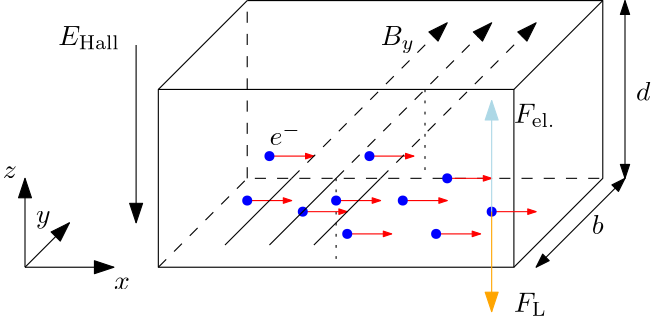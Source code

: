 <?xml version="1.0"?>
<!DOCTYPE ipe SYSTEM "ipe.dtd">
<ipe version="70005" creator="Ipe 7.1.5">
<info created="D:20141118205217" modified="D:20141119142919"/>
<ipestyle name="basic">
<symbol name="arrow/arc(spx)">
<path stroke="sym-stroke" fill="sym-stroke" pen="sym-pen">
0 0 m
-1 0.333 l
-1 -0.333 l
h
</path>
</symbol>
<symbol name="arrow/farc(spx)">
<path stroke="sym-stroke" fill="white" pen="sym-pen">
0 0 m
-1 0.333 l
-1 -0.333 l
h
</path>
</symbol>
<symbol name="mark/circle(sx)" transformations="translations">
<path fill="sym-stroke">
0.6 0 0 0.6 0 0 e
0.4 0 0 0.4 0 0 e
</path>
</symbol>
<symbol name="mark/disk(sx)" transformations="translations">
<path fill="sym-stroke">
0.6 0 0 0.6 0 0 e
</path>
</symbol>
<symbol name="mark/fdisk(sfx)" transformations="translations">
<group>
<path fill="sym-fill">
0.5 0 0 0.5 0 0 e
</path>
<path fill="sym-stroke" fillrule="eofill">
0.6 0 0 0.6 0 0 e
0.4 0 0 0.4 0 0 e
</path>
</group>
</symbol>
<symbol name="mark/box(sx)" transformations="translations">
<path fill="sym-stroke" fillrule="eofill">
-0.6 -0.6 m
0.6 -0.6 l
0.6 0.6 l
-0.6 0.6 l
h
-0.4 -0.4 m
0.4 -0.4 l
0.4 0.4 l
-0.4 0.4 l
h
</path>
</symbol>
<symbol name="mark/square(sx)" transformations="translations">
<path fill="sym-stroke">
-0.6 -0.6 m
0.6 -0.6 l
0.6 0.6 l
-0.6 0.6 l
h
</path>
</symbol>
<symbol name="mark/fsquare(sfx)" transformations="translations">
<group>
<path fill="sym-fill">
-0.5 -0.5 m
0.5 -0.5 l
0.5 0.5 l
-0.5 0.5 l
h
</path>
<path fill="sym-stroke" fillrule="eofill">
-0.6 -0.6 m
0.6 -0.6 l
0.6 0.6 l
-0.6 0.6 l
h
-0.4 -0.4 m
0.4 -0.4 l
0.4 0.4 l
-0.4 0.4 l
h
</path>
</group>
</symbol>
<symbol name="mark/cross(sx)" transformations="translations">
<group>
<path fill="sym-stroke">
-0.43 -0.57 m
0.57 0.43 l
0.43 0.57 l
-0.57 -0.43 l
h
</path>
<path fill="sym-stroke">
-0.43 0.57 m
0.57 -0.43 l
0.43 -0.57 l
-0.57 0.43 l
h
</path>
</group>
</symbol>
<symbol name="arrow/fnormal(spx)">
<path stroke="sym-stroke" fill="white" pen="sym-pen">
0 0 m
-1 0.333 l
-1 -0.333 l
h
</path>
</symbol>
<symbol name="arrow/pointed(spx)">
<path stroke="sym-stroke" fill="sym-stroke" pen="sym-pen">
0 0 m
-1 0.333 l
-0.8 0 l
-1 -0.333 l
h
</path>
</symbol>
<symbol name="arrow/fpointed(spx)">
<path stroke="sym-stroke" fill="white" pen="sym-pen">
0 0 m
-1 0.333 l
-0.8 0 l
-1 -0.333 l
h
</path>
</symbol>
<symbol name="arrow/linear(spx)">
<path stroke="sym-stroke" pen="sym-pen">
-1 0.333 m
0 0 l
-1 -0.333 l
</path>
</symbol>
<symbol name="arrow/fdouble(spx)">
<path stroke="sym-stroke" fill="white" pen="sym-pen">
0 0 m
-1 0.333 l
-1 -0.333 l
h
-1 0 m
-2 0.333 l
-2 -0.333 l
h
</path>
</symbol>
<symbol name="arrow/double(spx)">
<path stroke="sym-stroke" fill="sym-stroke" pen="sym-pen">
0 0 m
-1 0.333 l
-1 -0.333 l
h
-1 0 m
-2 0.333 l
-2 -0.333 l
h
</path>
</symbol>
<pen name="heavier" value="0.8"/>
<pen name="fat" value="1.2"/>
<pen name="ultrafat" value="2"/>
<symbolsize name="large" value="5"/>
<symbolsize name="small" value="2"/>
<symbolsize name="tiny" value="1.1"/>
<arrowsize name="large" value="10"/>
<arrowsize name="small" value="5"/>
<arrowsize name="tiny" value="3"/>
<color name="red" value="1 0 0"/>
<color name="green" value="0 1 0"/>
<color name="blue" value="0 0 1"/>
<color name="yellow" value="1 1 0"/>
<color name="orange" value="1 0.647 0"/>
<color name="gold" value="1 0.843 0"/>
<color name="purple" value="0.627 0.125 0.941"/>
<color name="gray" value="0.745"/>
<color name="brown" value="0.647 0.165 0.165"/>
<color name="navy" value="0 0 0.502"/>
<color name="pink" value="1 0.753 0.796"/>
<color name="seagreen" value="0.18 0.545 0.341"/>
<color name="turquoise" value="0.251 0.878 0.816"/>
<color name="violet" value="0.933 0.51 0.933"/>
<color name="darkblue" value="0 0 0.545"/>
<color name="darkcyan" value="0 0.545 0.545"/>
<color name="darkgray" value="0.663"/>
<color name="darkgreen" value="0 0.392 0"/>
<color name="darkmagenta" value="0.545 0 0.545"/>
<color name="darkorange" value="1 0.549 0"/>
<color name="darkred" value="0.545 0 0"/>
<color name="lightblue" value="0.678 0.847 0.902"/>
<color name="lightcyan" value="0.878 1 1"/>
<color name="lightgray" value="0.827"/>
<color name="lightgreen" value="0.565 0.933 0.565"/>
<color name="lightyellow" value="1 1 0.878"/>
<dashstyle name="dashed" value="[4] 0"/>
<dashstyle name="dotted" value="[1 3] 0"/>
<dashstyle name="dash dotted" value="[4 2 1 2] 0"/>
<dashstyle name="dash dot dotted" value="[4 2 1 2 1 2] 0"/>
<textsize name="large" value="\large"/>
<textsize name="Large" value="\Large"/>
<textsize name="LARGE" value="\LARGE"/>
<textsize name="huge" value="\huge"/>
<textsize name="Huge" value="\Huge"/>
<textsize name="small" value="\small"/>
<textsize name="footnote" value="\footnotesize"/>
<textsize name="tiny" value="\tiny"/>
<textstyle name="center" begin="\begin{center}" end="\end{center}"/>
<textstyle name="itemize" begin="\begin{itemize}" end="\end{itemize}"/>
<textstyle name="item" begin="\begin{itemize}\item{}" end="\end{itemize}"/>
<gridsize name="4 pts" value="4"/>
<gridsize name="8 pts (~3 mm)" value="8"/>
<gridsize name="16 pts (~6 mm)" value="16"/>
<gridsize name="32 pts (~12 mm)" value="32"/>
<gridsize name="10 pts (~3.5 mm)" value="10"/>
<gridsize name="20 pts (~7 mm)" value="20"/>
<gridsize name="14 pts (~5 mm)" value="14"/>
<gridsize name="28 pts (~10 mm)" value="28"/>
<gridsize name="56 pts (~20 mm)" value="56"/>
<anglesize name="90 deg" value="90"/>
<anglesize name="60 deg" value="60"/>
<anglesize name="45 deg" value="45"/>
<anglesize name="30 deg" value="30"/>
<anglesize name="22.5 deg" value="22.5"/>
<tiling name="falling" angle="-60" step="4" width="1"/>
<tiling name="rising" angle="30" step="4" width="1"/>
</ipestyle>
<page>
<layer name="alpha"/>
<view layers="alpha" active="alpha"/>
<path layer="alpha" stroke="black">
224 640 m
224 576 l
352 576 l
352 640 l
h
</path>
<path stroke="black">
384 672 m
352 640 l
</path>
<path stroke="black">
256 672 m
224 640 l
</path>
<path stroke="black" dash="dashed">
224 576 m
256 608 l
384 608 l
</path>
<path stroke="black" dash="dashed">
256 608 m
256 672 l
</path>
<path stroke="black">
256 672 m
384 672 l
384 608 l
352 576 l
</path>
<path stroke="black" dash="dotted">
288 608 m
288 576 l
</path>
<path stroke="black" dash="dotted">
320 640 m
320 608 l
</path>
<text matrix="1 0 0 1 -48 -24" transformations="translations" pos="352 680" stroke="black" type="label" width="12.346" height="6.808" depth="2.85" valign="baseline">$B_y$</text>
<path matrix="1 0 0 1 152 -104" stroke="red" arrow="normal/tiny">
176 712 m
192 712 l
</path>
<use matrix="1 0 0 1 64 -8" name="mark/disk(sx)" pos="264 616" size="normal" stroke="blue"/>
<path matrix="1 0 0 1 88 -96" stroke="red" arrow="normal/tiny">
176 712 m
192 712 l
</path>
<use name="mark/disk(sx)" pos="264 616" size="normal" stroke="blue"/>
<path matrix="1 0 0 1 136 -112" stroke="red" arrow="normal/tiny">
176 712 m
192 712 l
</path>
<use matrix="1 0 0 1 48 -16" name="mark/disk(sx)" pos="264 616" size="normal" stroke="blue"/>
<path matrix="1 0 0 1 112 -112" stroke="red" arrow="normal/tiny">
176 712 m
192 712 l
</path>
<use matrix="1 0 0 1 24 -16" name="mark/disk(sx)" pos="264 616" size="normal" stroke="blue"/>
<path matrix="1 0 0 1 80 -112" stroke="red" arrow="normal/tiny">
176 712 m
192 712 l
</path>
<use matrix="1 0 0 1 -8 -16" name="mark/disk(sx)" pos="264 616" size="normal" stroke="blue"/>
<path matrix="1 0 0 1 124 -96" stroke="red" arrow="normal/tiny">
176 712 m
192 712 l
</path>
<use matrix="1 0 0 1 36 0" name="mark/disk(sx)" pos="264 616" size="normal" stroke="blue"/>
<path matrix="1 0 0 1 168 -116" stroke="red" arrow="normal/tiny">
176 712 m
192 712 l
</path>
<use matrix="1 0 0 1 80 -20" name="mark/disk(sx)" pos="264 616" size="normal" stroke="blue"/>
<path matrix="1 0 0 1 148 -124" stroke="red" arrow="normal/tiny">
176 712 m
192 712 l
</path>
<use matrix="1 0 0 1 60 -28" name="mark/disk(sx)" pos="264 616" size="normal" stroke="blue"/>
<path matrix="1 0 0 1 116 -124" stroke="red" arrow="normal/tiny">
176 712 m
192 712 l
</path>
<use matrix="1 0 0 1 28 -28" name="mark/disk(sx)" pos="264 616" size="normal" stroke="blue"/>
<path matrix="1 0 0 1 100 -116" stroke="red" arrow="normal/tiny">
176 712 m
192 712 l
</path>
<use matrix="1 0 0 1 12 -20" name="mark/disk(sx)" pos="264 616" size="normal" stroke="blue"/>
<path matrix="1 0 0 1 -176 0" stroke="black" arrow="normal/normal">
392 656 m
392 592 l
</path>
<text matrix="1 0 0 1 -220 60" transformations="translations" pos="408 596" stroke="black" type="label" width="22.215" height="6.812" depth="1.49" valign="baseline">$E_\mathrm{Hall}$</text>
<path stroke="black" arrow="normal/small" rarrow="normal/small">
360 576 m
392 608 l
</path>
<path stroke="black" arrow="normal/small" rarrow="normal/small">
392 608 m
392 672 l
</path>
<text matrix="1 0 0 1 8 56" transformations="translations" pos="388 580" stroke="black" type="label" width="5.185" height="6.918" depth="0" valign="baseline">$d$</text>
<text matrix="1 0 0 1 -24 -48" transformations="translations" pos="404 636" stroke="black" type="label" width="4.276" height="6.918" depth="0" valign="baseline">$b$</text>
<path matrix="1 0 0 1 16 0" stroke="black">
264 584 m
288 608 l
</path>
<path matrix="1 0 0 1 16 0" stroke="black" dash="dashed" arrow="normal/normal">
288 608 m
344 664 l
</path>
<path stroke="black">
264 584 m
288 608 l
</path>
<path stroke="black" dash="dashed" arrow="normal/normal">
288 608 m
344 664 l
</path>
<path matrix="1 0 0 1 -16 0" stroke="black">
264 584 m
288 608 l
</path>
<path matrix="1 0 0 1 -16 0" stroke="black" dash="dashed" arrow="normal/normal">
288 608 m
344 664 l
</path>
<path matrix="1 0 0 1 16 0" stroke="black" arrow="normal/normal">
160 576 m
176 592 l
</path>
<path matrix="1 0 0 1 16 0" stroke="black" arrow="normal/normal">
160 576 m
160 608 l
</path>
<path matrix="1 0 0 1 16 0" stroke="black" arrow="normal/normal">
160 576 m
192 576 l
</path>
<text matrix="1 0 0 1 8 0" transformations="translations" pos="200 568" stroke="black" type="label" width="5.694" height="4.289" depth="0" valign="baseline">$x$</text>
<text matrix="1 0 0 1 -4 0" transformations="translations" pos="184 592" stroke="black" type="label" width="5.242" height="4.297" depth="1.93" valign="baseline">$y$</text>
<text matrix="1 0 0 1 16 -8" transformations="translations" pos="152 616" stroke="black" type="label" width="5.071" height="4.289" depth="0" valign="baseline">$z$</text>
<path stroke="orange" arrow="normal/normal">
344 596 m
344 560 l
</path>
<path stroke="lightblue" arrow="normal/normal">
344 596 m
344 636 l
</path>
<text matrix="1 0 0 1 -4 -4" transformations="translations" pos="356 632" stroke="black" type="label" width="15.069" height="6.812" depth="1.49" valign="baseline">$F_\mathrm{el.}$</text>
<text matrix="1 0 0 1 -4 -72" transformations="translations" pos="356 632" stroke="black" type="label" width="11.831" height="6.812" depth="1.49" valign="baseline">$F_\mathrm{L}$</text>
<text matrix="1 0 0 1 -4 0" transformations="translations" pos="268 620" stroke="black" type="label" width="11.364" height="7.933" depth="0" valign="baseline">$e^{-}$</text>
</page>
</ipe>
